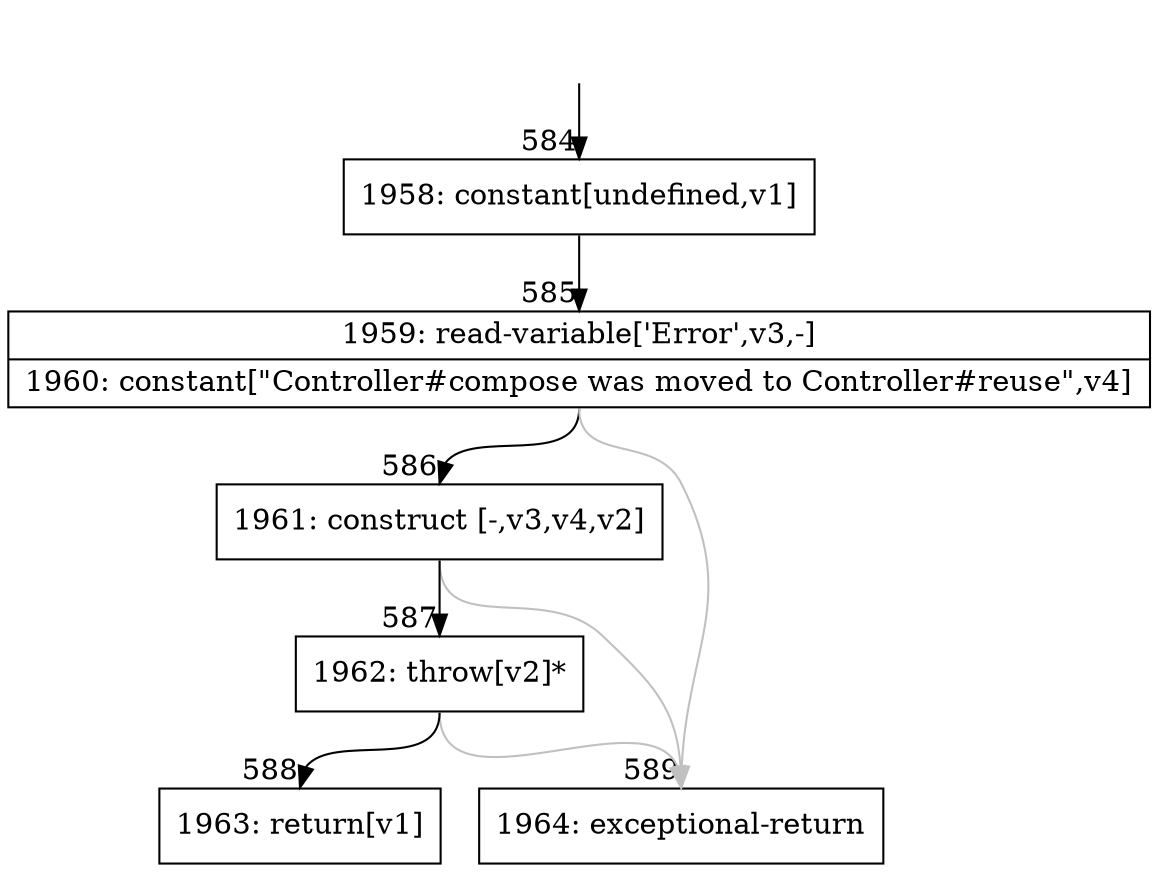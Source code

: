 digraph {
rankdir="TD"
BB_entry54[shape=none,label=""];
BB_entry54 -> BB584 [tailport=s, headport=n, headlabel="    584"]
BB584 [shape=record label="{1958: constant[undefined,v1]}" ] 
BB584 -> BB585 [tailport=s, headport=n, headlabel="      585"]
BB585 [shape=record label="{1959: read-variable['Error',v3,-]|1960: constant[\"Controller#compose was moved to Controller#reuse\",v4]}" ] 
BB585 -> BB586 [tailport=s, headport=n, headlabel="      586"]
BB585 -> BB589 [tailport=s, headport=n, color=gray, headlabel="      589"]
BB586 [shape=record label="{1961: construct [-,v3,v4,v2]}" ] 
BB586 -> BB587 [tailport=s, headport=n, headlabel="      587"]
BB586 -> BB589 [tailport=s, headport=n, color=gray]
BB587 [shape=record label="{1962: throw[v2]*}" ] 
BB587 -> BB588 [tailport=s, headport=n, headlabel="      588"]
BB587 -> BB589 [tailport=s, headport=n, color=gray]
BB588 [shape=record label="{1963: return[v1]}" ] 
BB589 [shape=record label="{1964: exceptional-return}" ] 
//#$~ 603
}
